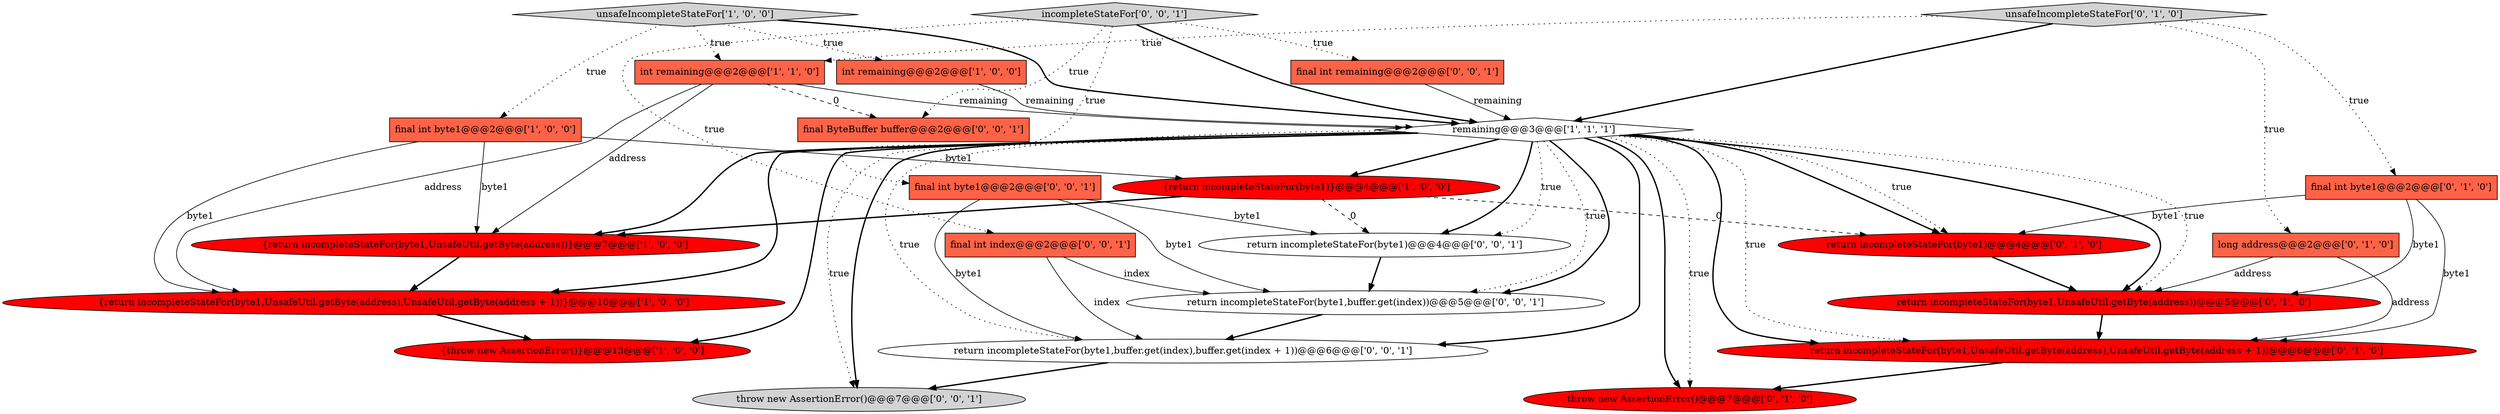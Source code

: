 digraph {
24 [style = filled, label = "final ByteBuffer buffer@@@2@@@['0', '0', '1']", fillcolor = tomato, shape = box image = "AAA0AAABBB3BBB"];
2 [style = filled, label = "{return incompleteStateFor(byte1,UnsafeUtil.getByte(address),UnsafeUtil.getByte(address + 1))}@@@10@@@['1', '0', '0']", fillcolor = red, shape = ellipse image = "AAA1AAABBB1BBB"];
13 [style = filled, label = "throw new AssertionError()@@@7@@@['0', '1', '0']", fillcolor = red, shape = ellipse image = "AAA1AAABBB2BBB"];
4 [style = filled, label = "remaining@@@3@@@['1', '1', '1']", fillcolor = white, shape = diamond image = "AAA0AAABBB1BBB"];
0 [style = filled, label = "final int byte1@@@2@@@['1', '0', '0']", fillcolor = tomato, shape = box image = "AAA0AAABBB1BBB"];
17 [style = filled, label = "final int index@@@2@@@['0', '0', '1']", fillcolor = tomato, shape = box image = "AAA0AAABBB3BBB"];
6 [style = filled, label = "int remaining@@@2@@@['1', '0', '0']", fillcolor = tomato, shape = box image = "AAA0AAABBB1BBB"];
23 [style = filled, label = "final int remaining@@@2@@@['0', '0', '1']", fillcolor = tomato, shape = box image = "AAA0AAABBB3BBB"];
7 [style = filled, label = "{return incompleteStateFor(byte1)}@@@4@@@['1', '0', '0']", fillcolor = red, shape = ellipse image = "AAA1AAABBB1BBB"];
5 [style = filled, label = "unsafeIncompleteStateFor['1', '0', '0']", fillcolor = lightgray, shape = diamond image = "AAA0AAABBB1BBB"];
15 [style = filled, label = "return incompleteStateFor(byte1)@@@4@@@['0', '1', '0']", fillcolor = red, shape = ellipse image = "AAA1AAABBB2BBB"];
1 [style = filled, label = "{return incompleteStateFor(byte1,UnsafeUtil.getByte(address))}@@@7@@@['1', '0', '0']", fillcolor = red, shape = ellipse image = "AAA1AAABBB1BBB"];
10 [style = filled, label = "return incompleteStateFor(byte1,UnsafeUtil.getByte(address),UnsafeUtil.getByte(address + 1))@@@6@@@['0', '1', '0']", fillcolor = red, shape = ellipse image = "AAA1AAABBB2BBB"];
11 [style = filled, label = "long address@@@2@@@['0', '1', '0']", fillcolor = tomato, shape = box image = "AAA0AAABBB2BBB"];
3 [style = filled, label = "{throw new AssertionError()}@@@13@@@['1', '0', '0']", fillcolor = red, shape = ellipse image = "AAA1AAABBB1BBB"];
8 [style = filled, label = "int remaining@@@2@@@['1', '1', '0']", fillcolor = tomato, shape = box image = "AAA0AAABBB1BBB"];
12 [style = filled, label = "return incompleteStateFor(byte1,UnsafeUtil.getByte(address))@@@5@@@['0', '1', '0']", fillcolor = red, shape = ellipse image = "AAA1AAABBB2BBB"];
16 [style = filled, label = "return incompleteStateFor(byte1)@@@4@@@['0', '0', '1']", fillcolor = white, shape = ellipse image = "AAA0AAABBB3BBB"];
22 [style = filled, label = "throw new AssertionError()@@@7@@@['0', '0', '1']", fillcolor = lightgray, shape = ellipse image = "AAA0AAABBB3BBB"];
21 [style = filled, label = "return incompleteStateFor(byte1,buffer.get(index),buffer.get(index + 1))@@@6@@@['0', '0', '1']", fillcolor = white, shape = ellipse image = "AAA0AAABBB3BBB"];
9 [style = filled, label = "unsafeIncompleteStateFor['0', '1', '0']", fillcolor = lightgray, shape = diamond image = "AAA0AAABBB2BBB"];
19 [style = filled, label = "final int byte1@@@2@@@['0', '0', '1']", fillcolor = tomato, shape = box image = "AAA0AAABBB3BBB"];
14 [style = filled, label = "final int byte1@@@2@@@['0', '1', '0']", fillcolor = tomato, shape = box image = "AAA0AAABBB2BBB"];
20 [style = filled, label = "return incompleteStateFor(byte1,buffer.get(index))@@@5@@@['0', '0', '1']", fillcolor = white, shape = ellipse image = "AAA0AAABBB3BBB"];
18 [style = filled, label = "incompleteStateFor['0', '0', '1']", fillcolor = lightgray, shape = diamond image = "AAA0AAABBB3BBB"];
4->10 [style = bold, label=""];
4->3 [style = bold, label=""];
7->1 [style = bold, label=""];
17->21 [style = solid, label="index"];
11->10 [style = solid, label="address"];
4->10 [style = dotted, label="true"];
6->4 [style = solid, label="remaining"];
7->16 [style = dashed, label="0"];
19->21 [style = solid, label="byte1"];
2->3 [style = bold, label=""];
9->4 [style = bold, label=""];
4->13 [style = bold, label=""];
4->15 [style = bold, label=""];
9->11 [style = dotted, label="true"];
14->12 [style = solid, label="byte1"];
4->20 [style = dotted, label="true"];
4->21 [style = bold, label=""];
5->6 [style = dotted, label="true"];
0->1 [style = solid, label="byte1"];
18->24 [style = dotted, label="true"];
18->19 [style = dotted, label="true"];
4->2 [style = bold, label=""];
5->0 [style = dotted, label="true"];
4->15 [style = dotted, label="true"];
8->24 [style = dashed, label="0"];
14->15 [style = solid, label="byte1"];
19->16 [style = solid, label="byte1"];
9->14 [style = dotted, label="true"];
4->7 [style = bold, label=""];
9->8 [style = dotted, label="true"];
20->21 [style = bold, label=""];
4->13 [style = dotted, label="true"];
4->21 [style = dotted, label="true"];
19->20 [style = solid, label="byte1"];
12->10 [style = bold, label=""];
18->4 [style = bold, label=""];
10->13 [style = bold, label=""];
14->10 [style = solid, label="byte1"];
21->22 [style = bold, label=""];
4->22 [style = dotted, label="true"];
5->4 [style = bold, label=""];
17->20 [style = solid, label="index"];
4->20 [style = bold, label=""];
8->1 [style = solid, label="address"];
7->15 [style = dashed, label="0"];
4->12 [style = bold, label=""];
8->4 [style = solid, label="remaining"];
4->1 [style = bold, label=""];
1->2 [style = bold, label=""];
15->12 [style = bold, label=""];
4->16 [style = dotted, label="true"];
18->17 [style = dotted, label="true"];
8->2 [style = solid, label="address"];
5->8 [style = dotted, label="true"];
4->12 [style = dotted, label="true"];
16->20 [style = bold, label=""];
0->7 [style = solid, label="byte1"];
11->12 [style = solid, label="address"];
0->2 [style = solid, label="byte1"];
4->22 [style = bold, label=""];
4->16 [style = bold, label=""];
23->4 [style = solid, label="remaining"];
18->23 [style = dotted, label="true"];
}
